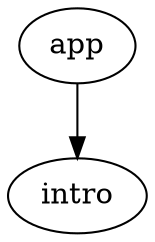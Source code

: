 digraph NavService01 {
  package = "ru.kode.way.nav01"

  app [type = flow, resultType = "kotlin.Int"]
  app -> intro
}
